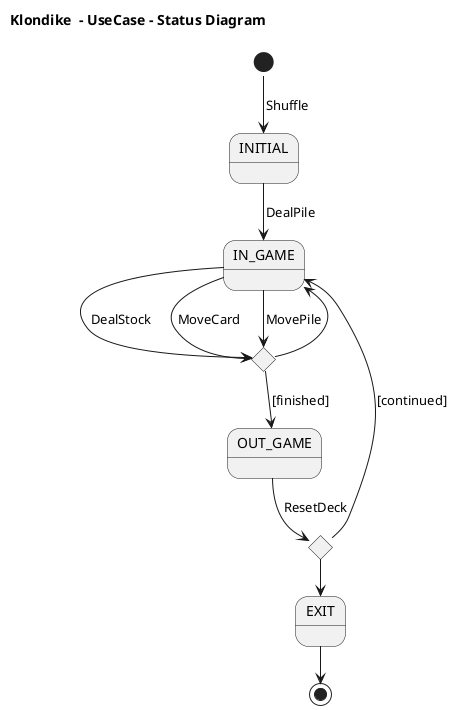 @startuml StateDiagram
!pragma layout smetana
title Klondike  - UseCase - Status Diagram

state INITIAL
state IN_GAME
state OUT_GAME
state EXIT
state if_finished <<choice>>
state if_resumed <<choice>>

[*] --> INITIAL: Shuffle
INITIAL --> IN_GAME: DealPile
IN_GAME --> if_finished: DealStock
IN_GAME --> if_finished: MoveCard
IN_GAME --> if_finished: MovePile
if_finished --> IN_GAME
if_finished --> OUT_GAME: [finished]
OUT_GAME --> if_resumed: ResetDeck
if_resumed --> IN_GAME: [continued]
if_resumed --> EXIT
EXIT --> [*]
@enduml
